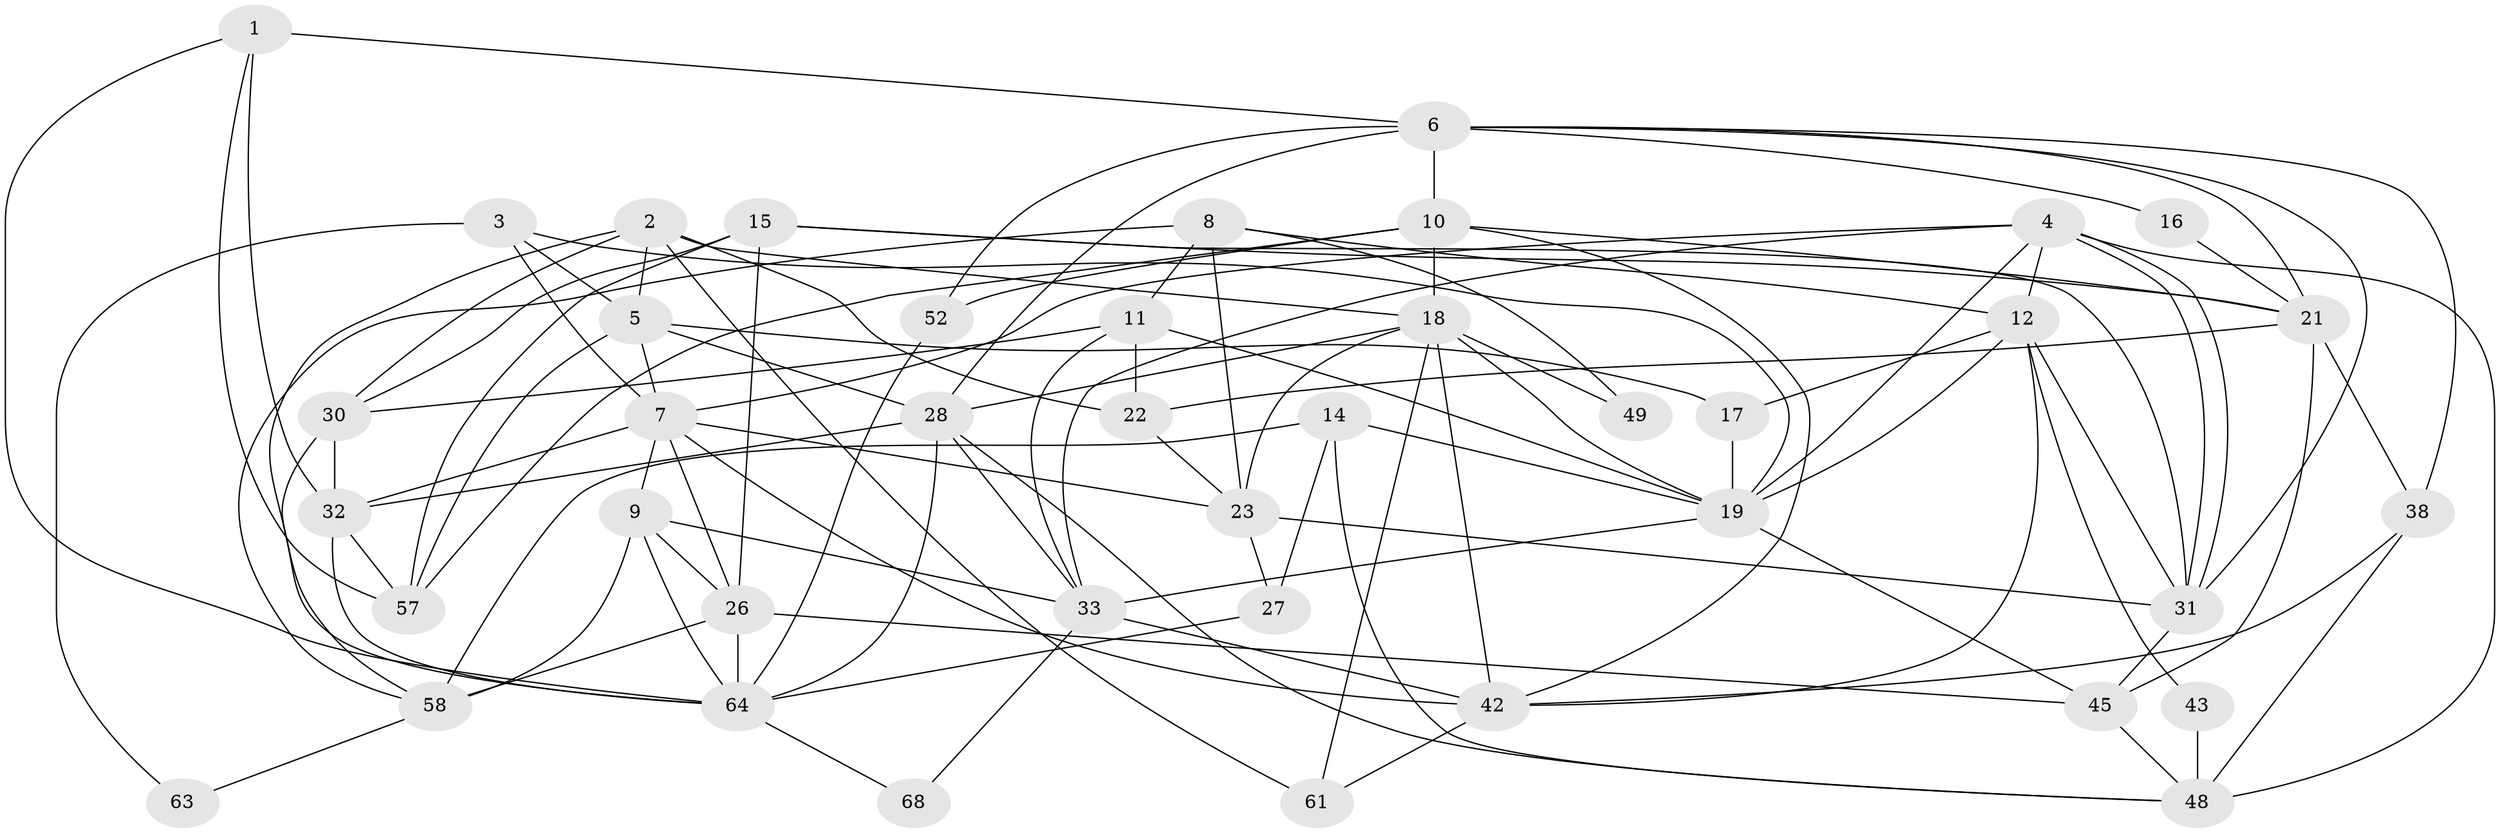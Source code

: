 // Generated by graph-tools (version 1.1) at 2025/52/02/27/25 19:52:08]
// undirected, 41 vertices, 108 edges
graph export_dot {
graph [start="1"]
  node [color=gray90,style=filled];
  1 [super="+29"];
  2 [super="+36"];
  3 [super="+69"];
  4 [super="+13"];
  5 [super="+20"];
  6 [super="+54"];
  7 [super="+65"];
  8 [super="+50"];
  9 [super="+24"];
  10 [super="+34"];
  11 [super="+56"];
  12 [super="+46"];
  14 [super="+73"];
  15 [super="+25"];
  16;
  17 [super="+41"];
  18 [super="+53"];
  19 [super="+66"];
  21 [super="+70"];
  22 [super="+47"];
  23 [super="+60"];
  26 [super="+37"];
  27 [super="+40"];
  28 [super="+51"];
  30 [super="+35"];
  31 [super="+39"];
  32 [super="+59"];
  33 [super="+44"];
  38;
  42 [super="+62"];
  43;
  45;
  48 [super="+55"];
  49;
  52;
  57;
  58 [super="+67"];
  61 [super="+72"];
  63;
  64 [super="+71"];
  68;
  1 -- 32;
  1 -- 6 [weight=2];
  1 -- 64;
  1 -- 57;
  2 -- 64;
  2 -- 30;
  2 -- 61;
  2 -- 5;
  2 -- 22;
  2 -- 18;
  3 -- 7;
  3 -- 63;
  3 -- 5;
  3 -- 19;
  4 -- 31;
  4 -- 31;
  4 -- 33;
  4 -- 7;
  4 -- 48 [weight=2];
  4 -- 19;
  4 -- 12;
  5 -- 28;
  5 -- 57;
  5 -- 7;
  5 -- 17;
  6 -- 16;
  6 -- 31;
  6 -- 38;
  6 -- 52;
  6 -- 10;
  6 -- 21;
  6 -- 28;
  7 -- 23;
  7 -- 42;
  7 -- 9;
  7 -- 26;
  7 -- 32;
  8 -- 23 [weight=2];
  8 -- 49;
  8 -- 12;
  8 -- 58;
  8 -- 11;
  9 -- 58;
  9 -- 64;
  9 -- 26;
  9 -- 33;
  10 -- 42;
  10 -- 21;
  10 -- 57;
  10 -- 18;
  10 -- 52;
  11 -- 22;
  11 -- 30;
  11 -- 19;
  11 -- 33;
  12 -- 17;
  12 -- 19;
  12 -- 43;
  12 -- 42;
  12 -- 31;
  14 -- 19;
  14 -- 48;
  14 -- 58;
  14 -- 27 [weight=2];
  15 -- 30;
  15 -- 21;
  15 -- 31;
  15 -- 57;
  15 -- 26;
  16 -- 21;
  17 -- 19;
  18 -- 42 [weight=2];
  18 -- 23;
  18 -- 19;
  18 -- 49;
  18 -- 28;
  18 -- 61;
  19 -- 33;
  19 -- 45;
  21 -- 45;
  21 -- 38;
  21 -- 22;
  22 -- 23;
  23 -- 31;
  23 -- 27;
  26 -- 64;
  26 -- 58;
  26 -- 45;
  27 -- 64;
  28 -- 33;
  28 -- 32;
  28 -- 48;
  28 -- 64;
  30 -- 32;
  30 -- 58;
  31 -- 45;
  32 -- 57;
  32 -- 64;
  33 -- 68;
  33 -- 42;
  38 -- 42;
  38 -- 48;
  42 -- 61;
  43 -- 48;
  45 -- 48;
  52 -- 64;
  58 -- 63;
  64 -- 68;
}
